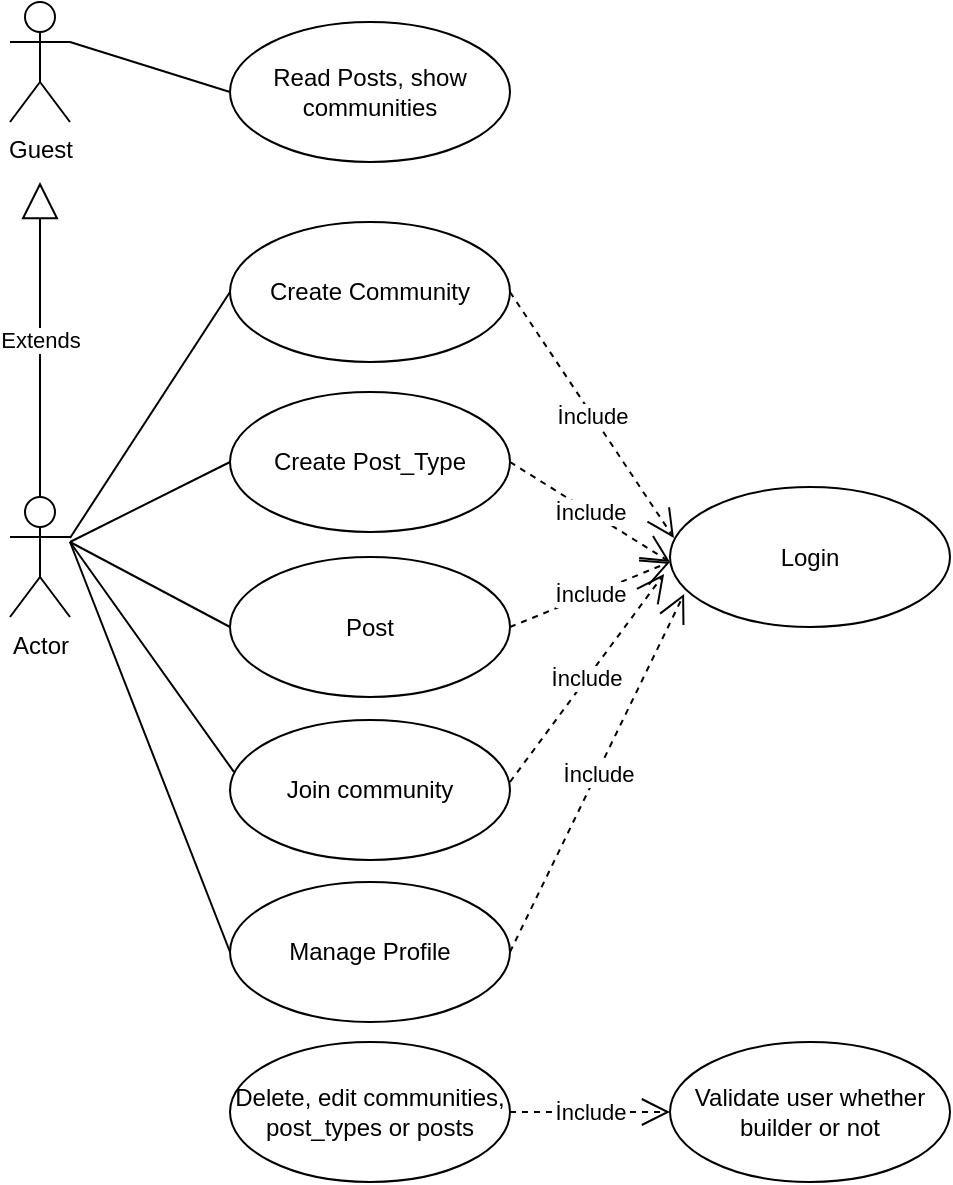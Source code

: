 <mxfile version="12.1.9" type="trello" pages="1"><diagram id="hvAi0tpjDK3PzjIXK_p1" name="Page-1"><mxGraphModel dx="1172" dy="583" grid="1" gridSize="10" guides="1" tooltips="1" connect="1" arrows="1" fold="1" page="1" pageScale="1" pageWidth="850" pageHeight="1100" math="0" shadow="0"><root><mxCell id="0"/><mxCell id="1" parent="0"/><mxCell id="-2s1MnpvgKtuR8vfJhqc-1" value="Actor" style="shape=umlActor;verticalLabelPosition=bottom;labelBackgroundColor=#ffffff;verticalAlign=top;html=1;outlineConnect=0;" vertex="1" parent="1"><mxGeometry x="200" y="347.5" width="30" height="60" as="geometry"/></mxCell><mxCell id="-2s1MnpvgKtuR8vfJhqc-9" value="Create Community" style="ellipse;whiteSpace=wrap;html=1;" vertex="1" parent="1"><mxGeometry x="310" y="210" width="140" height="70" as="geometry"/></mxCell><mxCell id="-2s1MnpvgKtuR8vfJhqc-10" value="Create Post_Type" style="ellipse;whiteSpace=wrap;html=1;" vertex="1" parent="1"><mxGeometry x="310" y="295" width="140" height="70" as="geometry"/></mxCell><mxCell id="-2s1MnpvgKtuR8vfJhqc-11" value="Post" style="ellipse;whiteSpace=wrap;html=1;" vertex="1" parent="1"><mxGeometry x="310" y="377.5" width="140" height="70" as="geometry"/></mxCell><mxCell id="-2s1MnpvgKtuR8vfJhqc-12" value="Join community" style="ellipse;whiteSpace=wrap;html=1;" vertex="1" parent="1"><mxGeometry x="310" y="459" width="140" height="70" as="geometry"/></mxCell><mxCell id="-2s1MnpvgKtuR8vfJhqc-13" value="Manage Profile" style="ellipse;whiteSpace=wrap;html=1;" vertex="1" parent="1"><mxGeometry x="310" y="540" width="140" height="70" as="geometry"/></mxCell><mxCell id="-2s1MnpvgKtuR8vfJhqc-16" value="Extends" style="endArrow=block;endSize=16;endFill=0;html=1;exitX=0.5;exitY=0;exitDx=0;exitDy=0;exitPerimeter=0;" edge="1" parent="1" source="-2s1MnpvgKtuR8vfJhqc-1"><mxGeometry width="160" relative="1" as="geometry"><mxPoint x="90" y="294.5" as="sourcePoint"/><mxPoint x="215" y="190" as="targetPoint"/></mxGeometry></mxCell><mxCell id="-2s1MnpvgKtuR8vfJhqc-17" value="Guest" style="shape=umlActor;verticalLabelPosition=bottom;labelBackgroundColor=#ffffff;verticalAlign=top;html=1;outlineConnect=0;" vertex="1" parent="1"><mxGeometry x="200" y="100" width="30" height="60" as="geometry"/></mxCell><mxCell id="-2s1MnpvgKtuR8vfJhqc-18" value="Read Posts, show communities" style="ellipse;whiteSpace=wrap;html=1;" vertex="1" parent="1"><mxGeometry x="310" y="110" width="140" height="70" as="geometry"/></mxCell><mxCell id="-2s1MnpvgKtuR8vfJhqc-20" value="" style="endArrow=none;html=1;entryX=0;entryY=0.5;entryDx=0;entryDy=0;" edge="1" parent="1" target="-2s1MnpvgKtuR8vfJhqc-9"><mxGeometry width="50" height="50" relative="1" as="geometry"><mxPoint x="230" y="368" as="sourcePoint"/><mxPoint x="300" y="210" as="targetPoint"/></mxGeometry></mxCell><mxCell id="-2s1MnpvgKtuR8vfJhqc-22" value="" style="endArrow=none;html=1;entryX=0;entryY=0.5;entryDx=0;entryDy=0;" edge="1" parent="1" target="-2s1MnpvgKtuR8vfJhqc-10"><mxGeometry width="50" height="50" relative="1" as="geometry"><mxPoint x="230" y="370" as="sourcePoint"/><mxPoint x="320" y="255" as="targetPoint"/></mxGeometry></mxCell><mxCell id="-2s1MnpvgKtuR8vfJhqc-23" value="" style="endArrow=none;html=1;entryX=0;entryY=0.5;entryDx=0;entryDy=0;" edge="1" parent="1" target="-2s1MnpvgKtuR8vfJhqc-11"><mxGeometry width="50" height="50" relative="1" as="geometry"><mxPoint x="230" y="370" as="sourcePoint"/><mxPoint x="320" y="340" as="targetPoint"/></mxGeometry></mxCell><mxCell id="-2s1MnpvgKtuR8vfJhqc-24" value="" style="endArrow=none;html=1;entryX=0.014;entryY=0.371;entryDx=0;entryDy=0;entryPerimeter=0;" edge="1" parent="1" target="-2s1MnpvgKtuR8vfJhqc-12"><mxGeometry width="50" height="50" relative="1" as="geometry"><mxPoint x="230" y="370" as="sourcePoint"/><mxPoint x="320" y="465" as="targetPoint"/></mxGeometry></mxCell><mxCell id="-2s1MnpvgKtuR8vfJhqc-27" value="" style="endArrow=none;html=1;entryX=0;entryY=0.5;entryDx=0;entryDy=0;" edge="1" parent="1" target="-2s1MnpvgKtuR8vfJhqc-13"><mxGeometry width="50" height="50" relative="1" as="geometry"><mxPoint x="230" y="370" as="sourcePoint"/><mxPoint x="321.96" y="494.97" as="targetPoint"/></mxGeometry></mxCell><mxCell id="-2s1MnpvgKtuR8vfJhqc-28" value="" style="endArrow=none;html=1;entryX=0;entryY=0.5;entryDx=0;entryDy=0;exitX=1;exitY=0.333;exitDx=0;exitDy=0;exitPerimeter=0;" edge="1" parent="1" source="-2s1MnpvgKtuR8vfJhqc-17" target="-2s1MnpvgKtuR8vfJhqc-18"><mxGeometry width="50" height="50" relative="1" as="geometry"><mxPoint x="230" y="142" as="sourcePoint"/><mxPoint x="320" y="270" as="targetPoint"/></mxGeometry></mxCell><mxCell id="-2s1MnpvgKtuR8vfJhqc-31" value="Login" style="ellipse;whiteSpace=wrap;html=1;" vertex="1" parent="1"><mxGeometry x="530" y="342.5" width="140" height="70" as="geometry"/></mxCell><mxCell id="-2s1MnpvgKtuR8vfJhqc-32" value="İnclude" style="endArrow=open;endSize=12;dashed=1;html=1;exitX=1;exitY=0.5;exitDx=0;exitDy=0;entryX=0.014;entryY=0.364;entryDx=0;entryDy=0;entryPerimeter=0;" edge="1" parent="1" source="-2s1MnpvgKtuR8vfJhqc-9" target="-2s1MnpvgKtuR8vfJhqc-31"><mxGeometry width="160" relative="1" as="geometry"><mxPoint x="550" y="220" as="sourcePoint"/><mxPoint x="710" y="220" as="targetPoint"/></mxGeometry></mxCell><mxCell id="-2s1MnpvgKtuR8vfJhqc-33" value="İnclude" style="endArrow=open;endSize=12;dashed=1;html=1;exitX=1;exitY=0.5;exitDx=0;exitDy=0;" edge="1" parent="1" source="-2s1MnpvgKtuR8vfJhqc-10"><mxGeometry width="160" relative="1" as="geometry"><mxPoint x="460" y="255" as="sourcePoint"/><mxPoint x="530" y="380" as="targetPoint"/></mxGeometry></mxCell><mxCell id="-2s1MnpvgKtuR8vfJhqc-34" value="İnclude" style="endArrow=open;endSize=12;dashed=1;html=1;exitX=1;exitY=0.5;exitDx=0;exitDy=0;" edge="1" parent="1" source="-2s1MnpvgKtuR8vfJhqc-11"><mxGeometry width="160" relative="1" as="geometry"><mxPoint x="460" y="340" as="sourcePoint"/><mxPoint x="530" y="380" as="targetPoint"/></mxGeometry></mxCell><mxCell id="-2s1MnpvgKtuR8vfJhqc-35" value="İnclude" style="endArrow=open;endSize=12;dashed=1;html=1;entryX=-0.021;entryY=0.621;entryDx=0;entryDy=0;entryPerimeter=0;" edge="1" parent="1" target="-2s1MnpvgKtuR8vfJhqc-31"><mxGeometry width="160" relative="1" as="geometry"><mxPoint x="450" y="490" as="sourcePoint"/><mxPoint x="540" y="390" as="targetPoint"/></mxGeometry></mxCell><mxCell id="-2s1MnpvgKtuR8vfJhqc-36" value="İnclude" style="endArrow=open;endSize=12;dashed=1;html=1;entryX=-0.021;entryY=0.621;entryDx=0;entryDy=0;entryPerimeter=0;exitX=1;exitY=0.5;exitDx=0;exitDy=0;" edge="1" parent="1" source="-2s1MnpvgKtuR8vfJhqc-13"><mxGeometry width="160" relative="1" as="geometry"><mxPoint x="460" y="500" as="sourcePoint"/><mxPoint x="537.06" y="395.97" as="targetPoint"/></mxGeometry></mxCell><mxCell id="-2s1MnpvgKtuR8vfJhqc-37" value="Delete, edit communities, post_types or posts" style="ellipse;whiteSpace=wrap;html=1;" vertex="1" parent="1"><mxGeometry x="310" y="620" width="140" height="70" as="geometry"/></mxCell><mxCell id="-2s1MnpvgKtuR8vfJhqc-38" value="Validate user whether builder or not" style="ellipse;whiteSpace=wrap;html=1;" vertex="1" parent="1"><mxGeometry x="530" y="620" width="140" height="70" as="geometry"/></mxCell><mxCell id="-2s1MnpvgKtuR8vfJhqc-39" value="İnclude" style="endArrow=open;endSize=12;dashed=1;html=1;exitX=1;exitY=0.5;exitDx=0;exitDy=0;" edge="1" parent="1" source="-2s1MnpvgKtuR8vfJhqc-37" target="-2s1MnpvgKtuR8vfJhqc-38"><mxGeometry width="160" relative="1" as="geometry"><mxPoint x="460" y="585" as="sourcePoint"/><mxPoint x="547.06" y="405.97" as="targetPoint"/></mxGeometry></mxCell></root></mxGraphModel></diagram></mxfile>